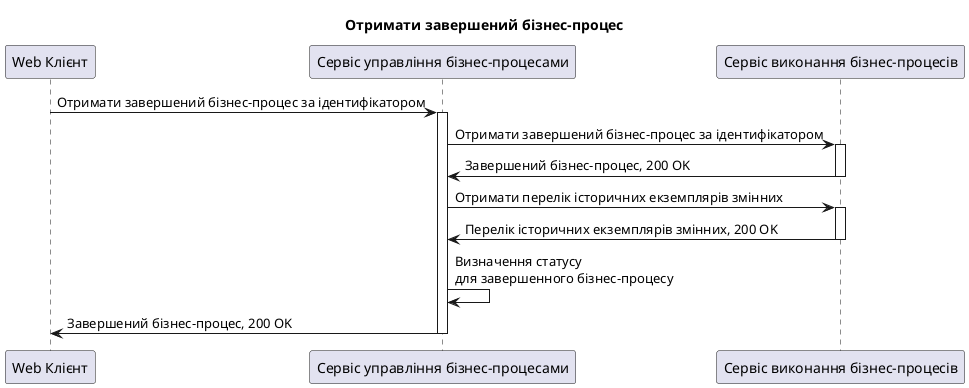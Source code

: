 @startuml
participant "Web Клієнт" as client  order 10
participant "Сервіс управління бізнес-процесами" as service  order 20
participant "Cервіс виконання бізнес-процесів" as bpms order 30
skinparam responseMessageBelowArrow true

title Отримати завершений бізнес-процес
    client -> service: Отримати завершений бізнес-процес за ідентифікатором
    activate service
    service -> bpms: Отримати завершений бізнес-процес за ідентифікатором
    activate bpms
      bpms -> service: Завершений бізнес-процес, 200 OK
    deactivate bpms
    service -> bpms: Отримати перелік історичних екземплярів змінних
    activate bpms
      bpms -> service: Перелік історичних екземплярів змінних, 200 OK
    deactivate bpms
    service -> service: Визначення статусу \nдля завершенного бізнес-процесу
    service -> client: Завершений бізнес-процес, 200 OK
    deactivate service
@enduml